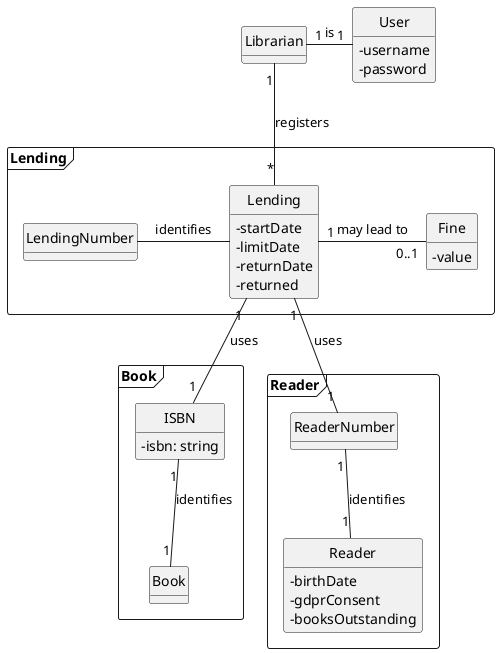 @startuml
'https://plantuml.com/class-diagram
skinparam classAttributeIconSize 0
hide circle
hide methods

package Lending as PLending <<Frame>> {
    class Lending {
        - startDate
        - limitDate
        - returnDate
        - returned
    }
    class LendingNumber {
    }
    class Fine{
        - value
    }
}



class User {
    - username
    - password
}

class Librarian





package Book as PBook <<Frame>> {
    class Book
    class ISBN {
    - isbn: string
    }
}

package Reader as PReader <<Frame>> {
    class Reader{
        - birthDate
        - gdprConsent
        - booksOutstanding
    }
    class ReaderNumber
}


Lending "1" -down- "1" ISBN : uses
ReaderNumber "1" -up- "1" Lending : uses
Book "1" -up- "1" ISBN : identifies
Reader "1" -up- "1" ReaderNumber : identifies
Lending "1" -right- "0..1" Fine : may lead to
Librarian "1" -down- "*" Lending : registers
Librarian "1" -right- "1" User : is
Lending -left- LendingNumber : identifies

@enduml
